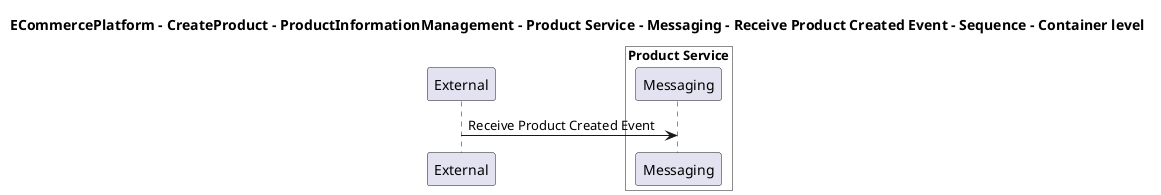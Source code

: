 @startuml

title ECommercePlatform - CreateProduct - ProductInformationManagement - Product Service - Messaging - Receive Product Created Event - Sequence - Container level

participant "External" as C4InterFlow.SoftwareSystems.ExternalSystem

box "Product Service" #White
    participant "Messaging" as ECommercePlatform.CreateProduct.ProductInformationManagement.SoftwareSystems.ProductService.Containers.Messaging
end box


C4InterFlow.SoftwareSystems.ExternalSystem -> ECommercePlatform.CreateProduct.ProductInformationManagement.SoftwareSystems.ProductService.Containers.Messaging : Receive Product Created Event


@enduml
